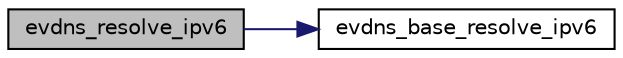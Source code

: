 digraph "evdns_resolve_ipv6"
{
 // LATEX_PDF_SIZE
  edge [fontname="Helvetica",fontsize="10",labelfontname="Helvetica",labelfontsize="10"];
  node [fontname="Helvetica",fontsize="10",shape=record];
  rankdir="LR";
  Node32 [label="evdns_resolve_ipv6",height=0.2,width=0.4,color="black", fillcolor="grey75", style="filled", fontcolor="black",tooltip=" "];
  Node32 -> Node33 [color="midnightblue",fontsize="10",style="solid",fontname="Helvetica"];
  Node33 [label="evdns_base_resolve_ipv6",height=0.2,width=0.4,color="black", fillcolor="white", style="filled",URL="$dns_8h.html#a646ca1414b09b9fec7763bf8aca05e74",tooltip=" "];
}
